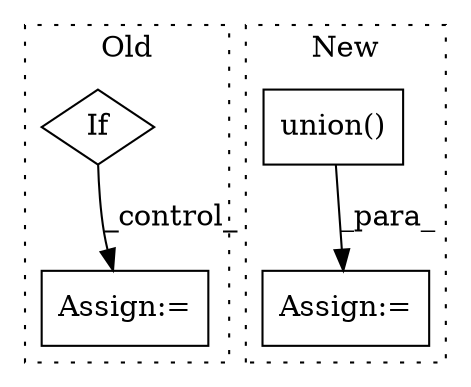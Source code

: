 digraph G {
subgraph cluster0 {
1 [label="If" a="96" s="3040" l="3" shape="diamond"];
4 [label="Assign:=" a="68" s="3298" l="4" shape="box"];
label = "Old";
style="dotted";
}
subgraph cluster1 {
2 [label="union()" a="75" s="3601,3641" l="22,1" shape="box"];
3 [label="Assign:=" a="68" s="3789" l="3" shape="box"];
label = "New";
style="dotted";
}
1 -> 4 [label="_control_"];
2 -> 3 [label="_para_"];
}